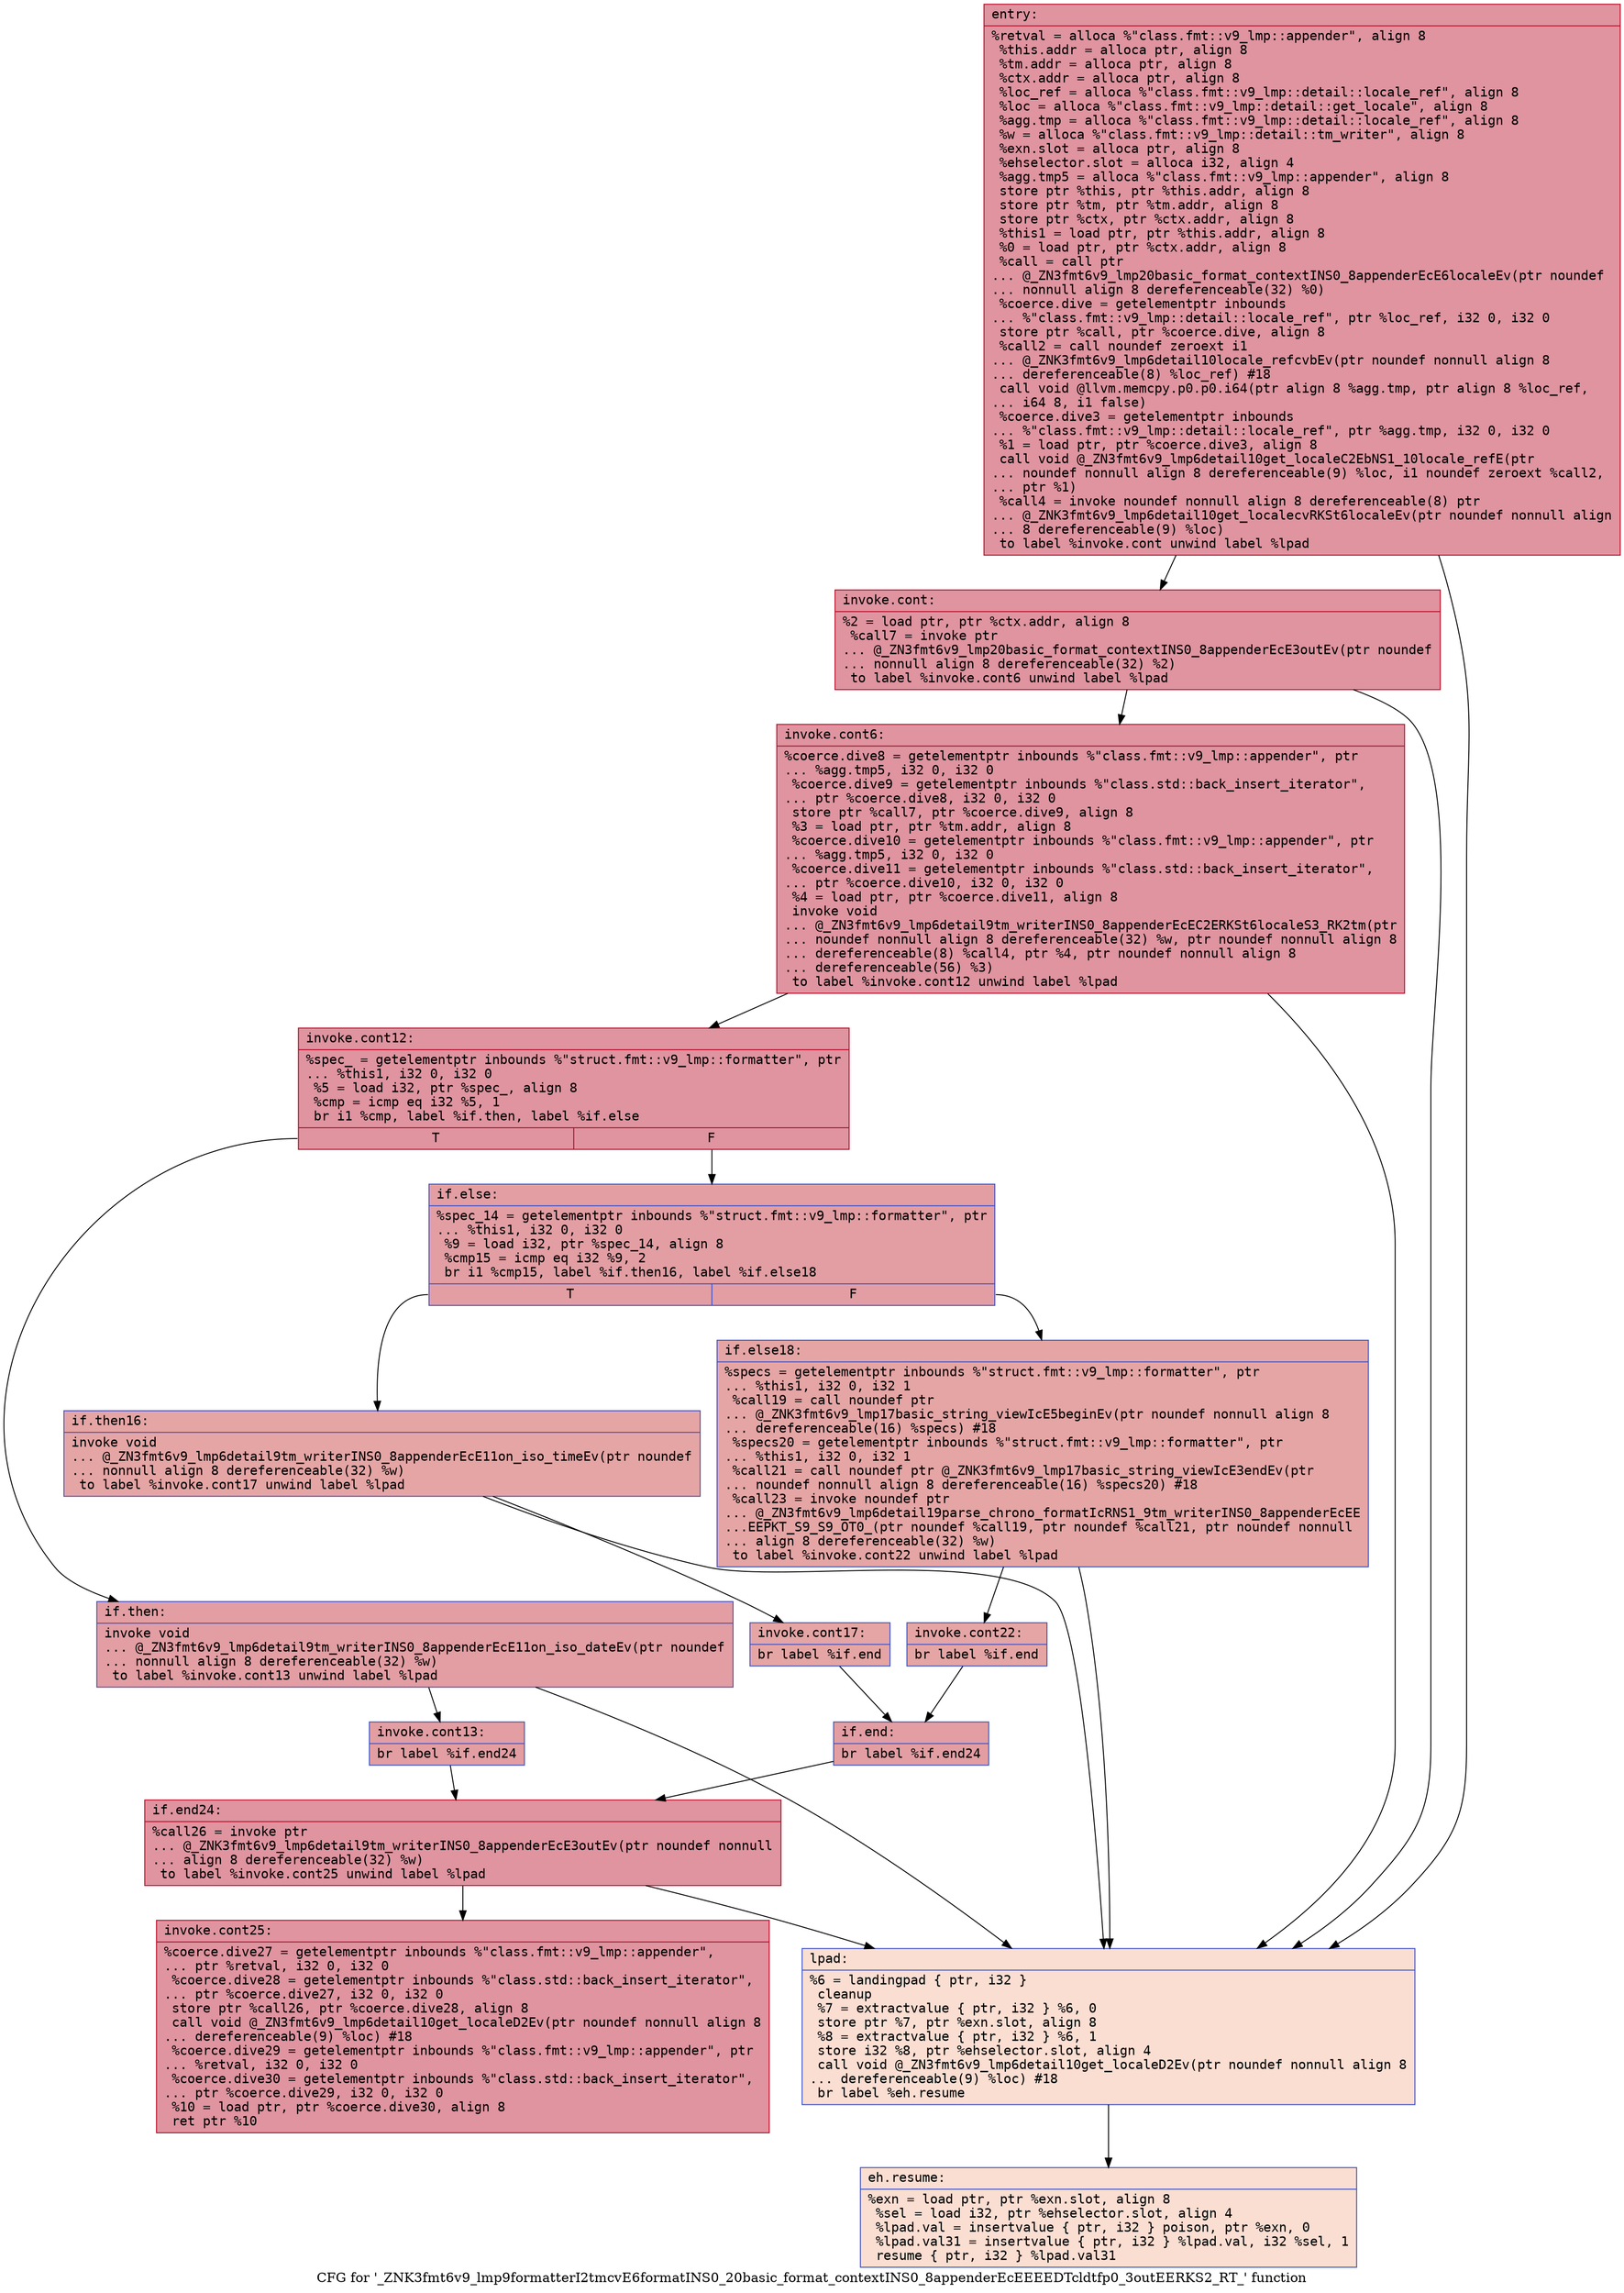 digraph "CFG for '_ZNK3fmt6v9_lmp9formatterI2tmcvE6formatINS0_20basic_format_contextINS0_8appenderEcEEEEDTcldtfp0_3outEERKS2_RT_' function" {
	label="CFG for '_ZNK3fmt6v9_lmp9formatterI2tmcvE6formatINS0_20basic_format_contextINS0_8appenderEcEEEEDTcldtfp0_3outEERKS2_RT_' function";

	Node0x5584168c8bd0 [shape=record,color="#b70d28ff", style=filled, fillcolor="#b70d2870" fontname="Courier",label="{entry:\l|  %retval = alloca %\"class.fmt::v9_lmp::appender\", align 8\l  %this.addr = alloca ptr, align 8\l  %tm.addr = alloca ptr, align 8\l  %ctx.addr = alloca ptr, align 8\l  %loc_ref = alloca %\"class.fmt::v9_lmp::detail::locale_ref\", align 8\l  %loc = alloca %\"class.fmt::v9_lmp::detail::get_locale\", align 8\l  %agg.tmp = alloca %\"class.fmt::v9_lmp::detail::locale_ref\", align 8\l  %w = alloca %\"class.fmt::v9_lmp::detail::tm_writer\", align 8\l  %exn.slot = alloca ptr, align 8\l  %ehselector.slot = alloca i32, align 4\l  %agg.tmp5 = alloca %\"class.fmt::v9_lmp::appender\", align 8\l  store ptr %this, ptr %this.addr, align 8\l  store ptr %tm, ptr %tm.addr, align 8\l  store ptr %ctx, ptr %ctx.addr, align 8\l  %this1 = load ptr, ptr %this.addr, align 8\l  %0 = load ptr, ptr %ctx.addr, align 8\l  %call = call ptr\l... @_ZN3fmt6v9_lmp20basic_format_contextINS0_8appenderEcE6localeEv(ptr noundef\l... nonnull align 8 dereferenceable(32) %0)\l  %coerce.dive = getelementptr inbounds\l... %\"class.fmt::v9_lmp::detail::locale_ref\", ptr %loc_ref, i32 0, i32 0\l  store ptr %call, ptr %coerce.dive, align 8\l  %call2 = call noundef zeroext i1\l... @_ZNK3fmt6v9_lmp6detail10locale_refcvbEv(ptr noundef nonnull align 8\l... dereferenceable(8) %loc_ref) #18\l  call void @llvm.memcpy.p0.p0.i64(ptr align 8 %agg.tmp, ptr align 8 %loc_ref,\l... i64 8, i1 false)\l  %coerce.dive3 = getelementptr inbounds\l... %\"class.fmt::v9_lmp::detail::locale_ref\", ptr %agg.tmp, i32 0, i32 0\l  %1 = load ptr, ptr %coerce.dive3, align 8\l  call void @_ZN3fmt6v9_lmp6detail10get_localeC2EbNS1_10locale_refE(ptr\l... noundef nonnull align 8 dereferenceable(9) %loc, i1 noundef zeroext %call2,\l... ptr %1)\l  %call4 = invoke noundef nonnull align 8 dereferenceable(8) ptr\l... @_ZNK3fmt6v9_lmp6detail10get_localecvRKSt6localeEv(ptr noundef nonnull align\l... 8 dereferenceable(9) %loc)\l          to label %invoke.cont unwind label %lpad\l}"];
	Node0x5584168c8bd0 -> Node0x5584168c9f90[tooltip="entry -> invoke.cont\nProbability 100.00%" ];
	Node0x5584168c8bd0 -> Node0x5584168ca040[tooltip="entry -> lpad\nProbability 0.00%" ];
	Node0x5584168c9f90 [shape=record,color="#b70d28ff", style=filled, fillcolor="#b70d2870" fontname="Courier",label="{invoke.cont:\l|  %2 = load ptr, ptr %ctx.addr, align 8\l  %call7 = invoke ptr\l... @_ZN3fmt6v9_lmp20basic_format_contextINS0_8appenderEcE3outEv(ptr noundef\l... nonnull align 8 dereferenceable(32) %2)\l          to label %invoke.cont6 unwind label %lpad\l}"];
	Node0x5584168c9f90 -> Node0x5584168ca330[tooltip="invoke.cont -> invoke.cont6\nProbability 100.00%" ];
	Node0x5584168c9f90 -> Node0x5584168ca040[tooltip="invoke.cont -> lpad\nProbability 0.00%" ];
	Node0x5584168ca330 [shape=record,color="#b70d28ff", style=filled, fillcolor="#b70d2870" fontname="Courier",label="{invoke.cont6:\l|  %coerce.dive8 = getelementptr inbounds %\"class.fmt::v9_lmp::appender\", ptr\l... %agg.tmp5, i32 0, i32 0\l  %coerce.dive9 = getelementptr inbounds %\"class.std::back_insert_iterator\",\l... ptr %coerce.dive8, i32 0, i32 0\l  store ptr %call7, ptr %coerce.dive9, align 8\l  %3 = load ptr, ptr %tm.addr, align 8\l  %coerce.dive10 = getelementptr inbounds %\"class.fmt::v9_lmp::appender\", ptr\l... %agg.tmp5, i32 0, i32 0\l  %coerce.dive11 = getelementptr inbounds %\"class.std::back_insert_iterator\",\l... ptr %coerce.dive10, i32 0, i32 0\l  %4 = load ptr, ptr %coerce.dive11, align 8\l  invoke void\l... @_ZN3fmt6v9_lmp6detail9tm_writerINS0_8appenderEcEC2ERKSt6localeS3_RK2tm(ptr\l... noundef nonnull align 8 dereferenceable(32) %w, ptr noundef nonnull align 8\l... dereferenceable(8) %call4, ptr %4, ptr noundef nonnull align 8\l... dereferenceable(56) %3)\l          to label %invoke.cont12 unwind label %lpad\l}"];
	Node0x5584168ca330 -> Node0x5584168cac30[tooltip="invoke.cont6 -> invoke.cont12\nProbability 100.00%" ];
	Node0x5584168ca330 -> Node0x5584168ca040[tooltip="invoke.cont6 -> lpad\nProbability 0.00%" ];
	Node0x5584168cac30 [shape=record,color="#b70d28ff", style=filled, fillcolor="#b70d2870" fontname="Courier",label="{invoke.cont12:\l|  %spec_ = getelementptr inbounds %\"struct.fmt::v9_lmp::formatter\", ptr\l... %this1, i32 0, i32 0\l  %5 = load i32, ptr %spec_, align 8\l  %cmp = icmp eq i32 %5, 1\l  br i1 %cmp, label %if.then, label %if.else\l|{<s0>T|<s1>F}}"];
	Node0x5584168cac30:s0 -> Node0x5584168ca2e0[tooltip="invoke.cont12 -> if.then\nProbability 50.00%" ];
	Node0x5584168cac30:s1 -> Node0x5584168cb1d0[tooltip="invoke.cont12 -> if.else\nProbability 50.00%" ];
	Node0x5584168ca2e0 [shape=record,color="#3d50c3ff", style=filled, fillcolor="#be242e70" fontname="Courier",label="{if.then:\l|  invoke void\l... @_ZN3fmt6v9_lmp6detail9tm_writerINS0_8appenderEcE11on_iso_dateEv(ptr noundef\l... nonnull align 8 dereferenceable(32) %w)\l          to label %invoke.cont13 unwind label %lpad\l}"];
	Node0x5584168ca2e0 -> Node0x5584168cb3a0[tooltip="if.then -> invoke.cont13\nProbability 100.00%" ];
	Node0x5584168ca2e0 -> Node0x5584168ca040[tooltip="if.then -> lpad\nProbability 0.00%" ];
	Node0x5584168cb3a0 [shape=record,color="#3d50c3ff", style=filled, fillcolor="#be242e70" fontname="Courier",label="{invoke.cont13:\l|  br label %if.end24\l}"];
	Node0x5584168cb3a0 -> Node0x5584168cb350[tooltip="invoke.cont13 -> if.end24\nProbability 100.00%" ];
	Node0x5584168ca040 [shape=record,color="#3d50c3ff", style=filled, fillcolor="#f7b59970" fontname="Courier",label="{lpad:\l|  %6 = landingpad \{ ptr, i32 \}\l          cleanup\l  %7 = extractvalue \{ ptr, i32 \} %6, 0\l  store ptr %7, ptr %exn.slot, align 8\l  %8 = extractvalue \{ ptr, i32 \} %6, 1\l  store i32 %8, ptr %ehselector.slot, align 4\l  call void @_ZN3fmt6v9_lmp6detail10get_localeD2Ev(ptr noundef nonnull align 8\l... dereferenceable(9) %loc) #18\l  br label %eh.resume\l}"];
	Node0x5584168ca040 -> Node0x5584168cbb00[tooltip="lpad -> eh.resume\nProbability 100.00%" ];
	Node0x5584168cb1d0 [shape=record,color="#3d50c3ff", style=filled, fillcolor="#be242e70" fontname="Courier",label="{if.else:\l|  %spec_14 = getelementptr inbounds %\"struct.fmt::v9_lmp::formatter\", ptr\l... %this1, i32 0, i32 0\l  %9 = load i32, ptr %spec_14, align 8\l  %cmp15 = icmp eq i32 %9, 2\l  br i1 %cmp15, label %if.then16, label %if.else18\l|{<s0>T|<s1>F}}"];
	Node0x5584168cb1d0:s0 -> Node0x5584168cbe10[tooltip="if.else -> if.then16\nProbability 50.00%" ];
	Node0x5584168cb1d0:s1 -> Node0x5584168cbe90[tooltip="if.else -> if.else18\nProbability 50.00%" ];
	Node0x5584168cbe10 [shape=record,color="#3d50c3ff", style=filled, fillcolor="#c5333470" fontname="Courier",label="{if.then16:\l|  invoke void\l... @_ZN3fmt6v9_lmp6detail9tm_writerINS0_8appenderEcE11on_iso_timeEv(ptr noundef\l... nonnull align 8 dereferenceable(32) %w)\l          to label %invoke.cont17 unwind label %lpad\l}"];
	Node0x5584168cbe10 -> Node0x5584168cc070[tooltip="if.then16 -> invoke.cont17\nProbability 100.00%" ];
	Node0x5584168cbe10 -> Node0x5584168ca040[tooltip="if.then16 -> lpad\nProbability 0.00%" ];
	Node0x5584168cc070 [shape=record,color="#3d50c3ff", style=filled, fillcolor="#c5333470" fontname="Courier",label="{invoke.cont17:\l|  br label %if.end\l}"];
	Node0x5584168cc070 -> Node0x5584168cc020[tooltip="invoke.cont17 -> if.end\nProbability 100.00%" ];
	Node0x5584168cbe90 [shape=record,color="#3d50c3ff", style=filled, fillcolor="#c5333470" fontname="Courier",label="{if.else18:\l|  %specs = getelementptr inbounds %\"struct.fmt::v9_lmp::formatter\", ptr\l... %this1, i32 0, i32 1\l  %call19 = call noundef ptr\l... @_ZNK3fmt6v9_lmp17basic_string_viewIcE5beginEv(ptr noundef nonnull align 8\l... dereferenceable(16) %specs) #18\l  %specs20 = getelementptr inbounds %\"struct.fmt::v9_lmp::formatter\", ptr\l... %this1, i32 0, i32 1\l  %call21 = call noundef ptr @_ZNK3fmt6v9_lmp17basic_string_viewIcE3endEv(ptr\l... noundef nonnull align 8 dereferenceable(16) %specs20) #18\l  %call23 = invoke noundef ptr\l... @_ZN3fmt6v9_lmp6detail19parse_chrono_formatIcRNS1_9tm_writerINS0_8appenderEcEE\l...EEPKT_S9_S9_OT0_(ptr noundef %call19, ptr noundef %call21, ptr noundef nonnull\l... align 8 dereferenceable(32) %w)\l          to label %invoke.cont22 unwind label %lpad\l}"];
	Node0x5584168cbe90 -> Node0x5584168cc970[tooltip="if.else18 -> invoke.cont22\nProbability 100.00%" ];
	Node0x5584168cbe90 -> Node0x5584168ca040[tooltip="if.else18 -> lpad\nProbability 0.00%" ];
	Node0x5584168cc970 [shape=record,color="#3d50c3ff", style=filled, fillcolor="#c5333470" fontname="Courier",label="{invoke.cont22:\l|  br label %if.end\l}"];
	Node0x5584168cc970 -> Node0x5584168cc020[tooltip="invoke.cont22 -> if.end\nProbability 100.00%" ];
	Node0x5584168cc020 [shape=record,color="#3d50c3ff", style=filled, fillcolor="#be242e70" fontname="Courier",label="{if.end:\l|  br label %if.end24\l}"];
	Node0x5584168cc020 -> Node0x5584168cb350[tooltip="if.end -> if.end24\nProbability 100.00%" ];
	Node0x5584168cb350 [shape=record,color="#b70d28ff", style=filled, fillcolor="#b70d2870" fontname="Courier",label="{if.end24:\l|  %call26 = invoke ptr\l... @_ZNK3fmt6v9_lmp6detail9tm_writerINS0_8appenderEcE3outEv(ptr noundef nonnull\l... align 8 dereferenceable(32) %w)\l          to label %invoke.cont25 unwind label %lpad\l}"];
	Node0x5584168cb350 -> Node0x5584168ca5c0[tooltip="if.end24 -> invoke.cont25\nProbability 100.00%" ];
	Node0x5584168cb350 -> Node0x5584168ca040[tooltip="if.end24 -> lpad\nProbability 0.00%" ];
	Node0x5584168ca5c0 [shape=record,color="#b70d28ff", style=filled, fillcolor="#b70d2870" fontname="Courier",label="{invoke.cont25:\l|  %coerce.dive27 = getelementptr inbounds %\"class.fmt::v9_lmp::appender\",\l... ptr %retval, i32 0, i32 0\l  %coerce.dive28 = getelementptr inbounds %\"class.std::back_insert_iterator\",\l... ptr %coerce.dive27, i32 0, i32 0\l  store ptr %call26, ptr %coerce.dive28, align 8\l  call void @_ZN3fmt6v9_lmp6detail10get_localeD2Ev(ptr noundef nonnull align 8\l... dereferenceable(9) %loc) #18\l  %coerce.dive29 = getelementptr inbounds %\"class.fmt::v9_lmp::appender\", ptr\l... %retval, i32 0, i32 0\l  %coerce.dive30 = getelementptr inbounds %\"class.std::back_insert_iterator\",\l... ptr %coerce.dive29, i32 0, i32 0\l  %10 = load ptr, ptr %coerce.dive30, align 8\l  ret ptr %10\l}"];
	Node0x5584168cbb00 [shape=record,color="#3d50c3ff", style=filled, fillcolor="#f7b59970" fontname="Courier",label="{eh.resume:\l|  %exn = load ptr, ptr %exn.slot, align 8\l  %sel = load i32, ptr %ehselector.slot, align 4\l  %lpad.val = insertvalue \{ ptr, i32 \} poison, ptr %exn, 0\l  %lpad.val31 = insertvalue \{ ptr, i32 \} %lpad.val, i32 %sel, 1\l  resume \{ ptr, i32 \} %lpad.val31\l}"];
}
